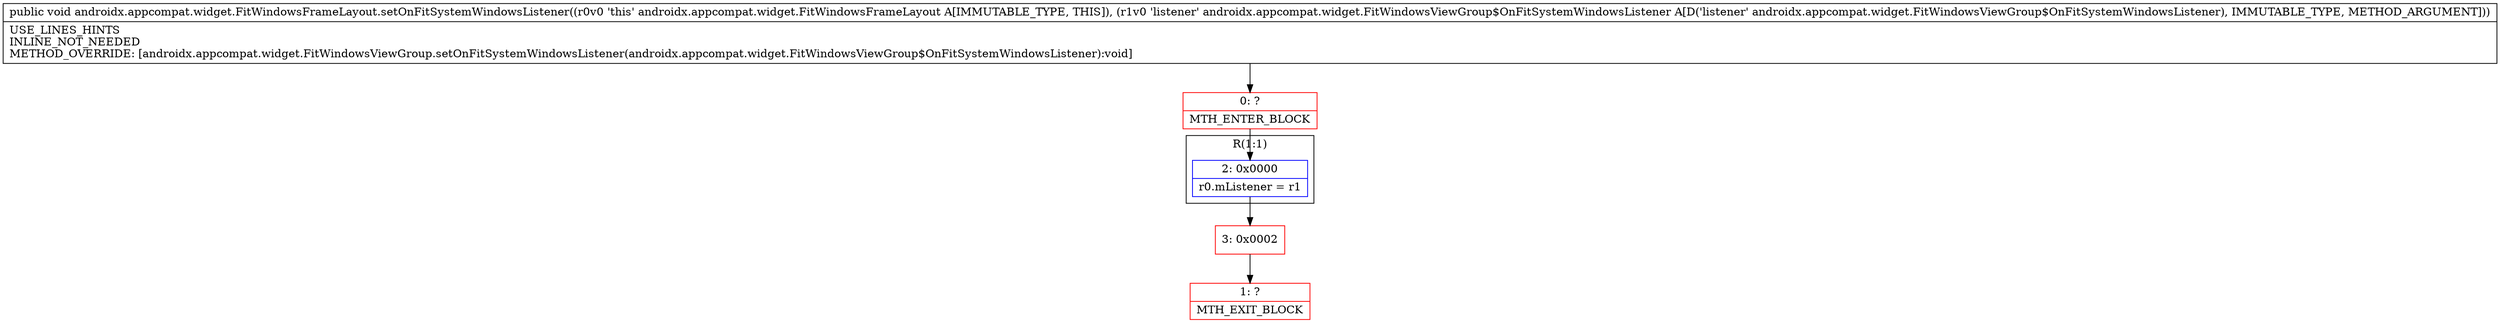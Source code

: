 digraph "CFG forandroidx.appcompat.widget.FitWindowsFrameLayout.setOnFitSystemWindowsListener(Landroidx\/appcompat\/widget\/FitWindowsViewGroup$OnFitSystemWindowsListener;)V" {
subgraph cluster_Region_138027408 {
label = "R(1:1)";
node [shape=record,color=blue];
Node_2 [shape=record,label="{2\:\ 0x0000|r0.mListener = r1\l}"];
}
Node_0 [shape=record,color=red,label="{0\:\ ?|MTH_ENTER_BLOCK\l}"];
Node_3 [shape=record,color=red,label="{3\:\ 0x0002}"];
Node_1 [shape=record,color=red,label="{1\:\ ?|MTH_EXIT_BLOCK\l}"];
MethodNode[shape=record,label="{public void androidx.appcompat.widget.FitWindowsFrameLayout.setOnFitSystemWindowsListener((r0v0 'this' androidx.appcompat.widget.FitWindowsFrameLayout A[IMMUTABLE_TYPE, THIS]), (r1v0 'listener' androidx.appcompat.widget.FitWindowsViewGroup$OnFitSystemWindowsListener A[D('listener' androidx.appcompat.widget.FitWindowsViewGroup$OnFitSystemWindowsListener), IMMUTABLE_TYPE, METHOD_ARGUMENT]))  | USE_LINES_HINTS\lINLINE_NOT_NEEDED\lMETHOD_OVERRIDE: [androidx.appcompat.widget.FitWindowsViewGroup.setOnFitSystemWindowsListener(androidx.appcompat.widget.FitWindowsViewGroup$OnFitSystemWindowsListener):void]\l}"];
MethodNode -> Node_0;Node_2 -> Node_3;
Node_0 -> Node_2;
Node_3 -> Node_1;
}

